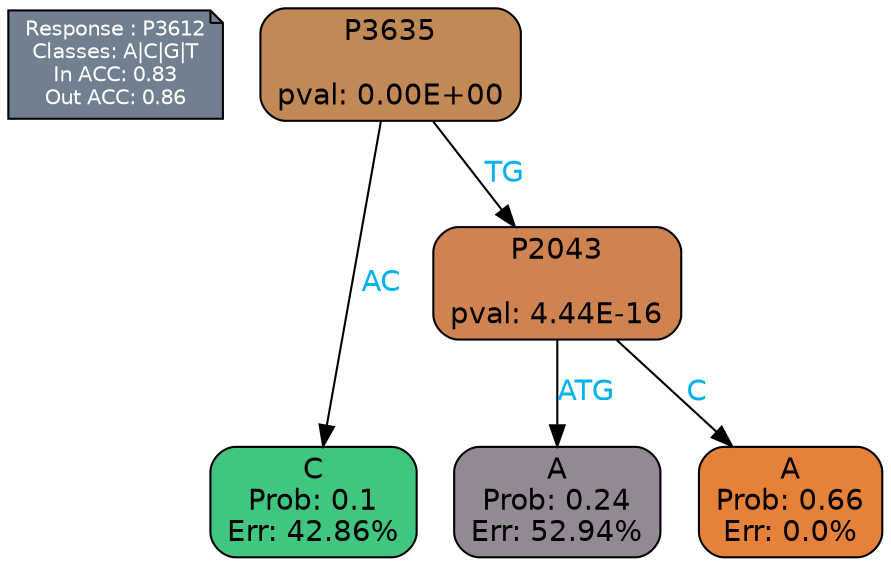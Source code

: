 digraph Tree {
node [shape=box, style="filled, rounded", color="black", fontname=helvetica] ;
graph [ranksep=equally, splines=polylines, bgcolor=transparent, dpi=600] ;
edge [fontname=helvetica] ;
LEGEND [label="Response : P3612
Classes: A|C|G|T
In ACC: 0.83
Out ACC: 0.86
",shape=note,align=left,style=filled,fillcolor="slategray",fontcolor="white",fontsize=10];1 [label="P3635

pval: 0.00E+00", fillcolor="#c18956"] ;
2 [label="C
Prob: 0.1
Err: 42.86%", fillcolor="#41c682"] ;
3 [label="P2043

pval: 4.44E-16", fillcolor="#cf8351"] ;
4 [label="A
Prob: 0.24
Err: 52.94%", fillcolor="#938994"] ;
5 [label="A
Prob: 0.66
Err: 0.0%", fillcolor="#e58139"] ;
1 -> 2 [label="AC",fontcolor=deepskyblue2] ;
1 -> 3 [label="TG",fontcolor=deepskyblue2] ;
3 -> 4 [label="ATG",fontcolor=deepskyblue2] ;
3 -> 5 [label="C",fontcolor=deepskyblue2] ;
{rank = same; 2;4;5;}{rank = same; LEGEND;1;}}